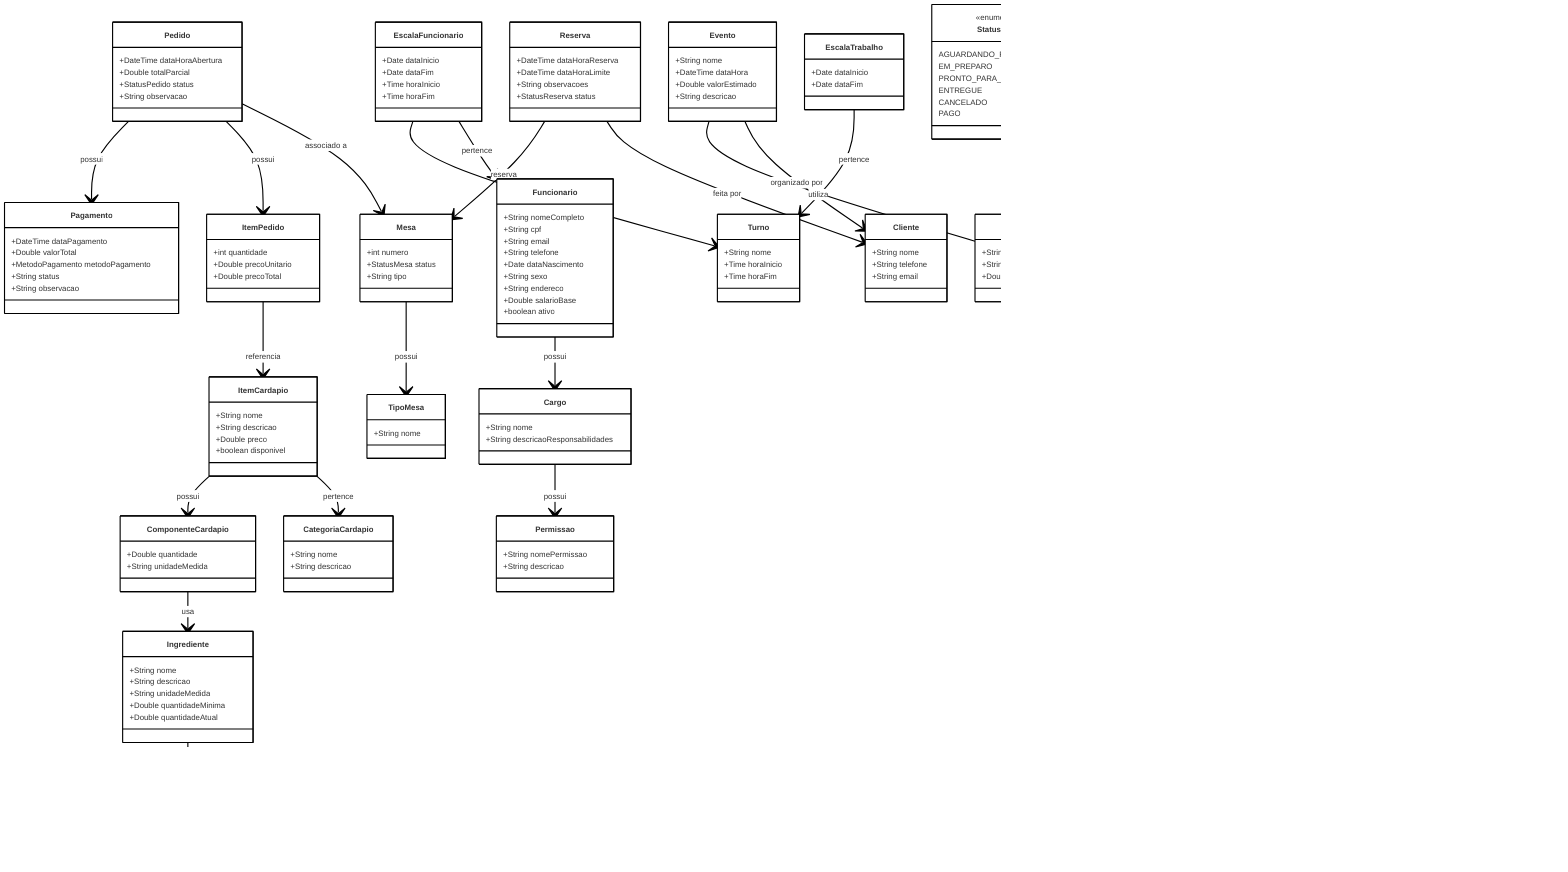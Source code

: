 ---
config:
  theme: neo

---

classDiagram
direction TB
    class Funcionario {
	    +String nomeCompleto
	    +String cpf
	    +String email
	    +String telefone
	    +Date dataNascimento
	    +String sexo
	    +String endereco
	    +Double salarioBase
	    +boolean ativo
    }
    class Cargo {
	    +String nome
	    +String descricaoResponsabilidades
    }
    class Permissao {
	    +String nomePermissao
	    +String descricao
    }
    class EscalaTrabalho {
	    +Date dataInicio
	    +Date dataFim
    }
    class EscalaFuncionario {
	    +Date dataInicio
	    +Date dataFim
	    +Time horaInicio
	    +Time horaFim
    }
    class ItemCardapio {
	    +String nome
	    +String descricao
	    +Double preco
	    +boolean disponivel
    }
    class Ingrediente {
	    +String nome
	    +String descricao
	    +String unidadeMedida
	    +Double quantidadeMinima
	    +Double quantidadeAtual
    }
    class Estoque {
	    +Double quantidadeDisponivel
	    +String unidadeMedida
    }
    class CategoriaCardapio {
	    +String nome
	    +String descricao
    }
    class ComponenteCardapio {
	    +Double quantidade
	    +String unidadeMedida
    }
    class Pedido {
	    +DateTime dataHoraAbertura
	    +Double totalParcial
	    +StatusPedido status
	    +String observacao
    }
    class Pagamento {
	    +DateTime dataPagamento
	    +Double valorTotal
	    +MetodoPagamento metodoPagamento
	    +String status
	    +String observacao
    }
    class ItemPedido {
	    +int quantidade
	    +Double precoUnitario
	    +Double precoTotal
    }
    class Mesa {
	    +int numero
	    +StatusMesa status
	    +String tipo
    }
    class TipoMesa {
	    +String nome
    }
    class Reserva {
	    +DateTime dataHoraReserva
	    +DateTime dataHoraLimite
	    +String observacoes
	    +StatusReserva status
    }
    class Evento {
	    +String nome
	    +DateTime dataHora
	    +Double valorEstimado
	    +String descricao
    }
    class RecursoEvento {
	    +String nome
	    +String tipo
	    +Double quantidade
    }
    class Cliente {
	    +String nome
	    +String telefone
	    +String email
    }
    class Turno {
	    +String nome
	    +Time horaInicio
	    +Time horaFim
    }
    class StatusPedido {
	    AGUARDANDO_PREPARO
	    EM_PREPARO
	    PRONTO_PARA_ENTREGA
	    ENTREGUE
	    CANCELADO
	    PAGO
    }
    class StatusMesa {
	    LIVRE
	    OCUPADA
	    RESERVADA
	    INDISPONIVEL
    }
    class MetodoPagamento {
	    DINHEIRO
	    CARTAO_CREDITO
	    CARTAO_DEBITO
	    PIX
	    VALE_REFEICAO
    }
    class StatusReserva {
	    PENDENTE
	    CONFIRMADA
	    CANCELADA_PELO_CLIENTE
	    CANCELADA_PELO_RESTAURANTE
	    CONCLUIDA
	    NO_SHOW
    }
	<<enumeration>> StatusPedido
	<<enumeration>> StatusMesa
	<<enumeration>> MetodoPagamento
	<<enumeration>> StatusReserva
    Funcionario --> Cargo : possui
    Cargo --> Permissao : possui
    EscalaTrabalho --> Turno : pertence
    EscalaFuncionario --> Funcionario : pertence
    EscalaFuncionario --> Turno : pertence
    ItemCardapio --> CategoriaCardapio : pertence
    ItemCardapio --> ComponenteCardapio : possui
    ComponenteCardapio --> Ingrediente : usa
    Ingrediente --> Estoque : possui
    Pedido --> Mesa : associado a
    Pedido --> ItemPedido : possui
    Pedido --> Pagamento : possui
    ItemPedido --> ItemCardapio : referencia
    Mesa --> TipoMesa : possui
    Reserva --> Cliente : feita por
    Reserva --> Mesa : reserva
    Evento --> Cliente : organizado por
    Evento -- RecursoEvento : utiliza